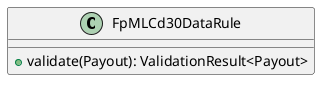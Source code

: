 @startuml

    class FpMLCd30DataRule [[FpMLCd30DataRule.html]] {
        +validate(Payout): ValidationResult<Payout>
    }

@enduml
